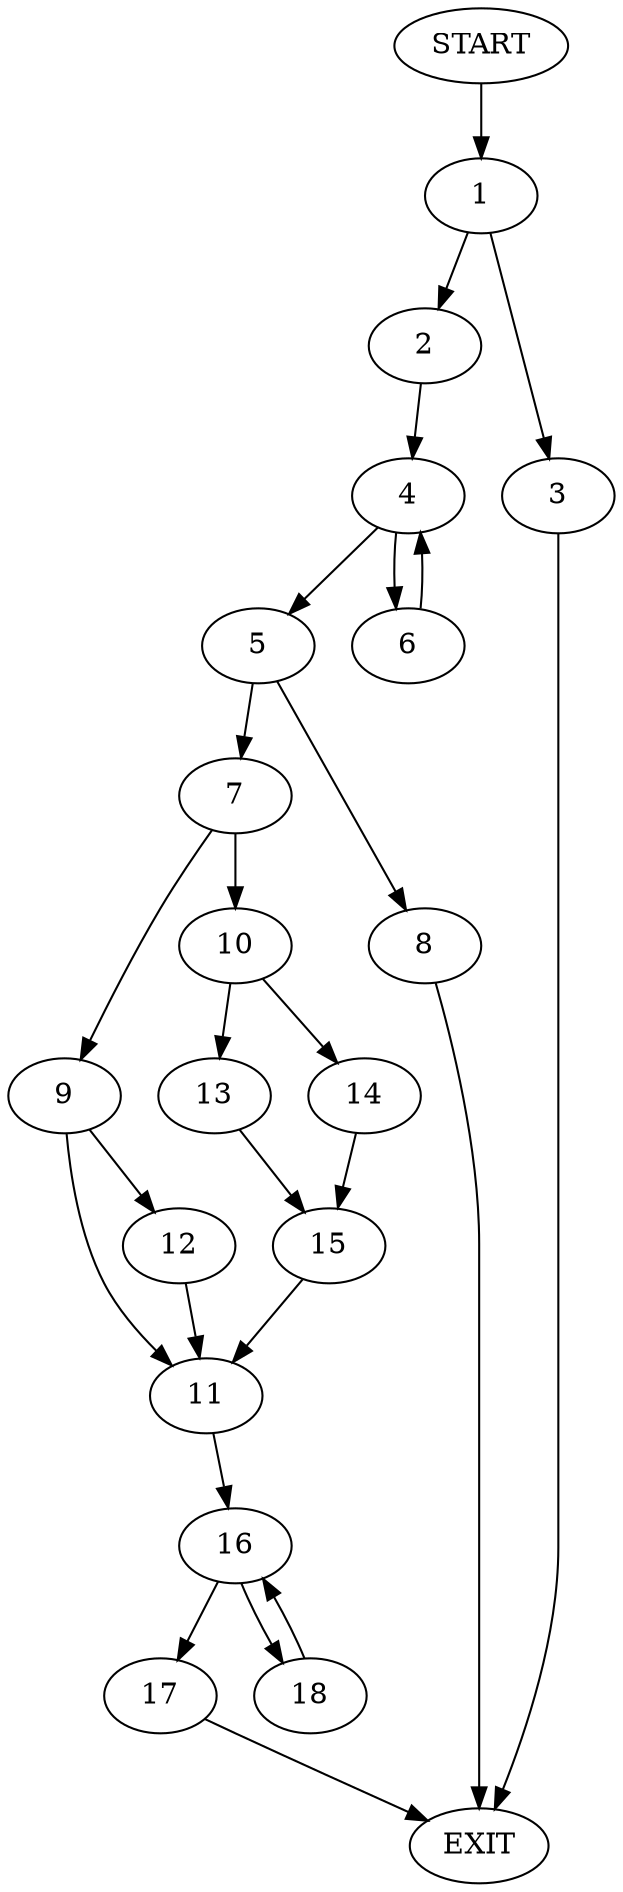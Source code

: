 digraph {
0 [label="START"]
19 [label="EXIT"]
0 -> 1
1 -> 2
1 -> 3
2 -> 4
3 -> 19
4 -> 5
4 -> 6
6 -> 4
5 -> 7
5 -> 8
8 -> 19
7 -> 9
7 -> 10
9 -> 11
9 -> 12
10 -> 13
10 -> 14
14 -> 15
13 -> 15
15 -> 11
11 -> 16
12 -> 11
16 -> 17
16 -> 18
17 -> 19
18 -> 16
}
